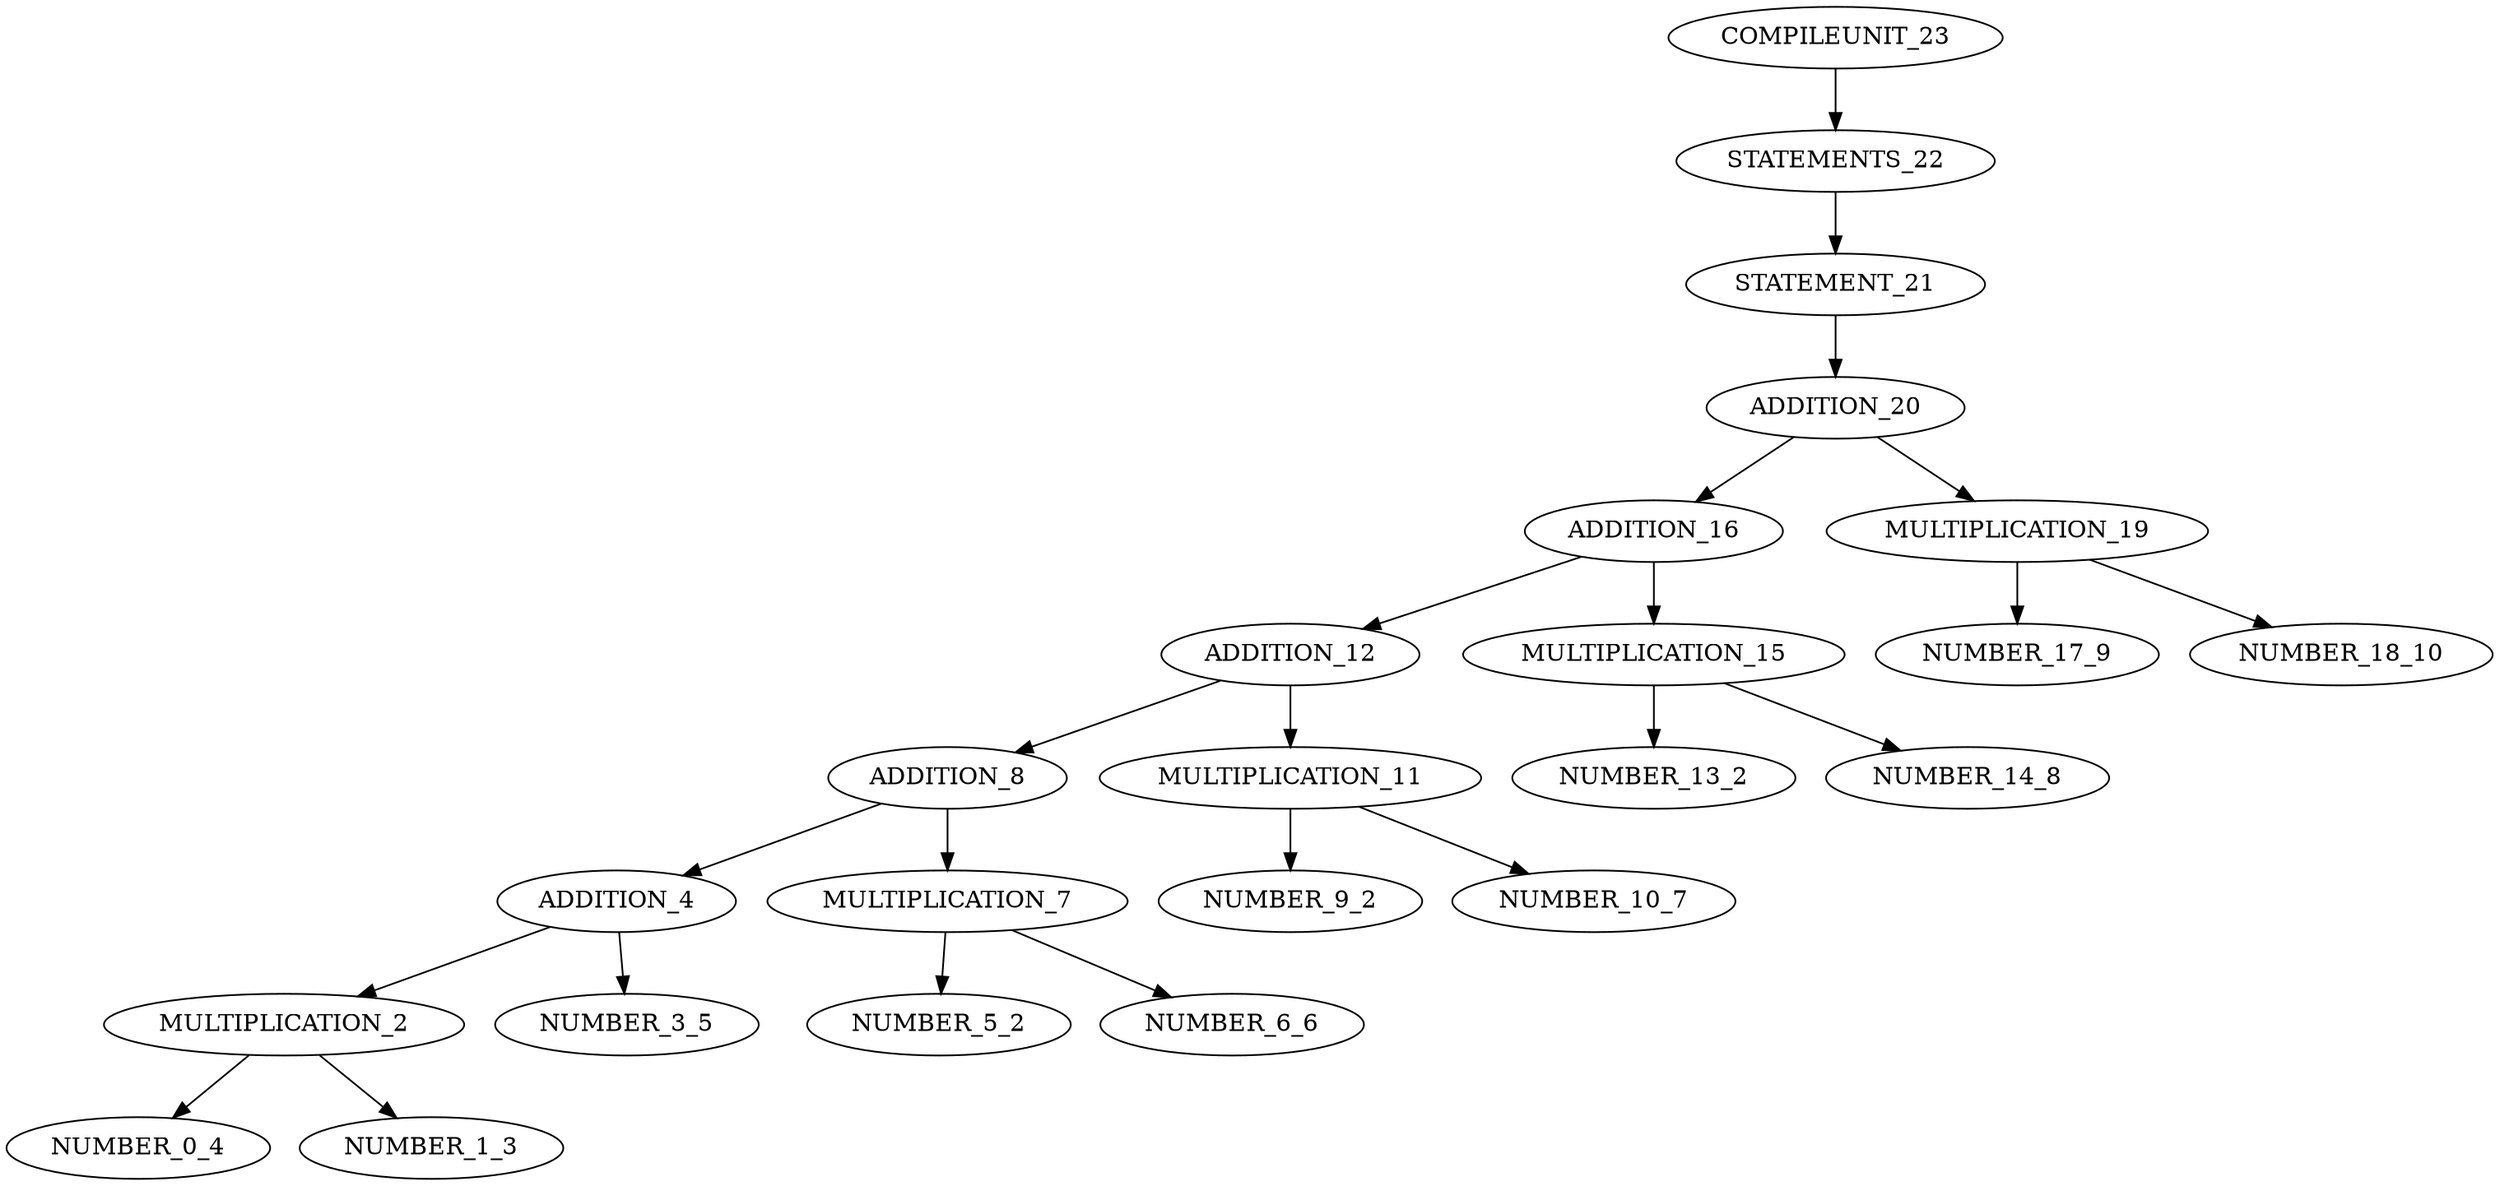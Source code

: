 digraph G{ 
"COMPILEUNIT_23"->"STATEMENTS_22";
"STATEMENTS_22"->"STATEMENT_21";
"STATEMENT_21"->"ADDITION_20";
"ADDITION_20"->"ADDITION_16";
"ADDITION_16"->"ADDITION_12";
"ADDITION_12"->"ADDITION_8";
"ADDITION_8"->"ADDITION_4";
"ADDITION_4"->"MULTIPLICATION_2";
"MULTIPLICATION_2"->"NUMBER_0_4";
"MULTIPLICATION_2"->"NUMBER_1_3";
"ADDITION_4"->"NUMBER_3_5";
"ADDITION_8"->"MULTIPLICATION_7";
"MULTIPLICATION_7"->"NUMBER_5_2";
"MULTIPLICATION_7"->"NUMBER_6_6";
"ADDITION_12"->"MULTIPLICATION_11";
"MULTIPLICATION_11"->"NUMBER_9_2";
"MULTIPLICATION_11"->"NUMBER_10_7";
"ADDITION_16"->"MULTIPLICATION_15";
"MULTIPLICATION_15"->"NUMBER_13_2";
"MULTIPLICATION_15"->"NUMBER_14_8";
"ADDITION_20"->"MULTIPLICATION_19";
"MULTIPLICATION_19"->"NUMBER_17_9";
"MULTIPLICATION_19"->"NUMBER_18_10";
}